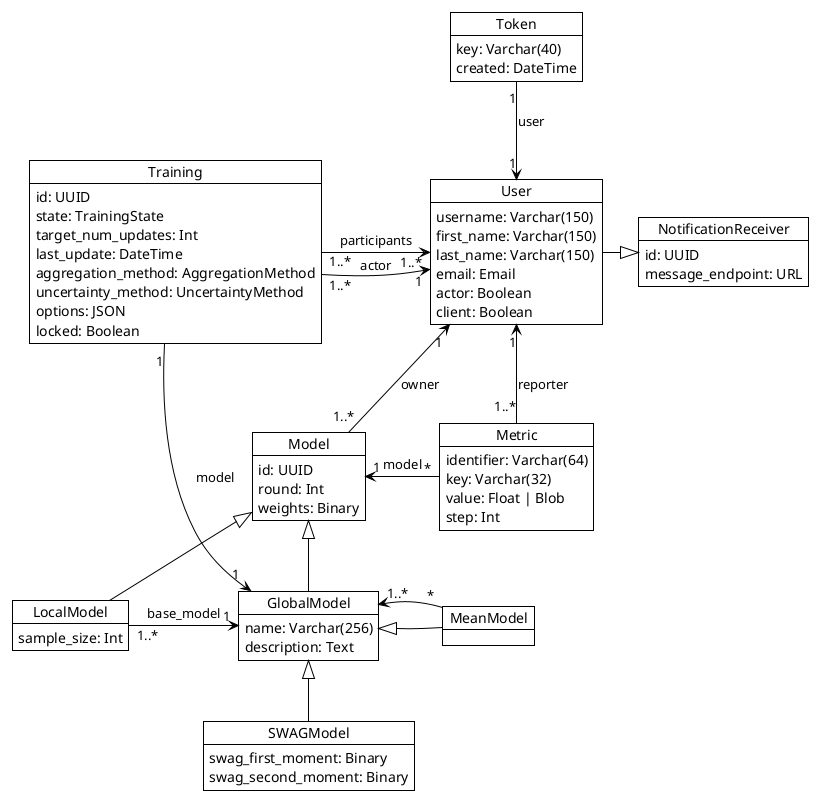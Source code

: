 @startuml Models
!theme plain

object NotificationReceiver {
  id: UUID
  message_endpoint: URL
}
object User {
  username: Varchar(150)
  first_name: Varchar(150)
  last_name: Varchar(150)
  email: Email
  actor: Boolean
  client: Boolean
}
object Token {
  key: Varchar(40)
  created: DateTime
}
object Model {
  id: UUID
  round: Int
  weights: Binary
}
object GlobalModel {
  name: Varchar(256)
  description: Text
}
object SWAGModel {
  swag_first_moment: Binary
  swag_second_moment: Binary
}
object MeanModel
object LocalModel {
  sample_size: Int
}
object Training {
  id: UUID
  state: TrainingState
  target_num_updates: Int
  last_update: DateTime
  aggregation_method: AggregationMethod
  uncertainty_method: UncertaintyMethod
  options: JSON
  locked: Boolean
}
object Metric {
  identifier: Varchar(64)
  key: Varchar(32)
  value: Float | Blob
  step: Int
}

' ===================================
Model "1..*" -up-> "1" User : owner
Model "1" <-left- "*" Metric : model
GlobalModel --|> Model
SWAGModel -up-|> GlobalModel
MeanModel --|> GlobalModel
MeanModel -[hidden]left-> GlobalModel : "\t"
MeanModel "*" --> "1..*" GlobalModel
LocalModel -up-|> Model
LocalModel "1..*" -right-> "1" GlobalModel : base_model
Training "1" --> "1" GlobalModel : model
Training -[hidden]right-> User
Training "1..*" --> "1..*" User : participants
Training "1..*" --> "1" User : actor
Token "1" --> "1" User : user
User -right-|> NotificationReceiver
Metric "1..*" -up-> "1" User : reporter
@enduml